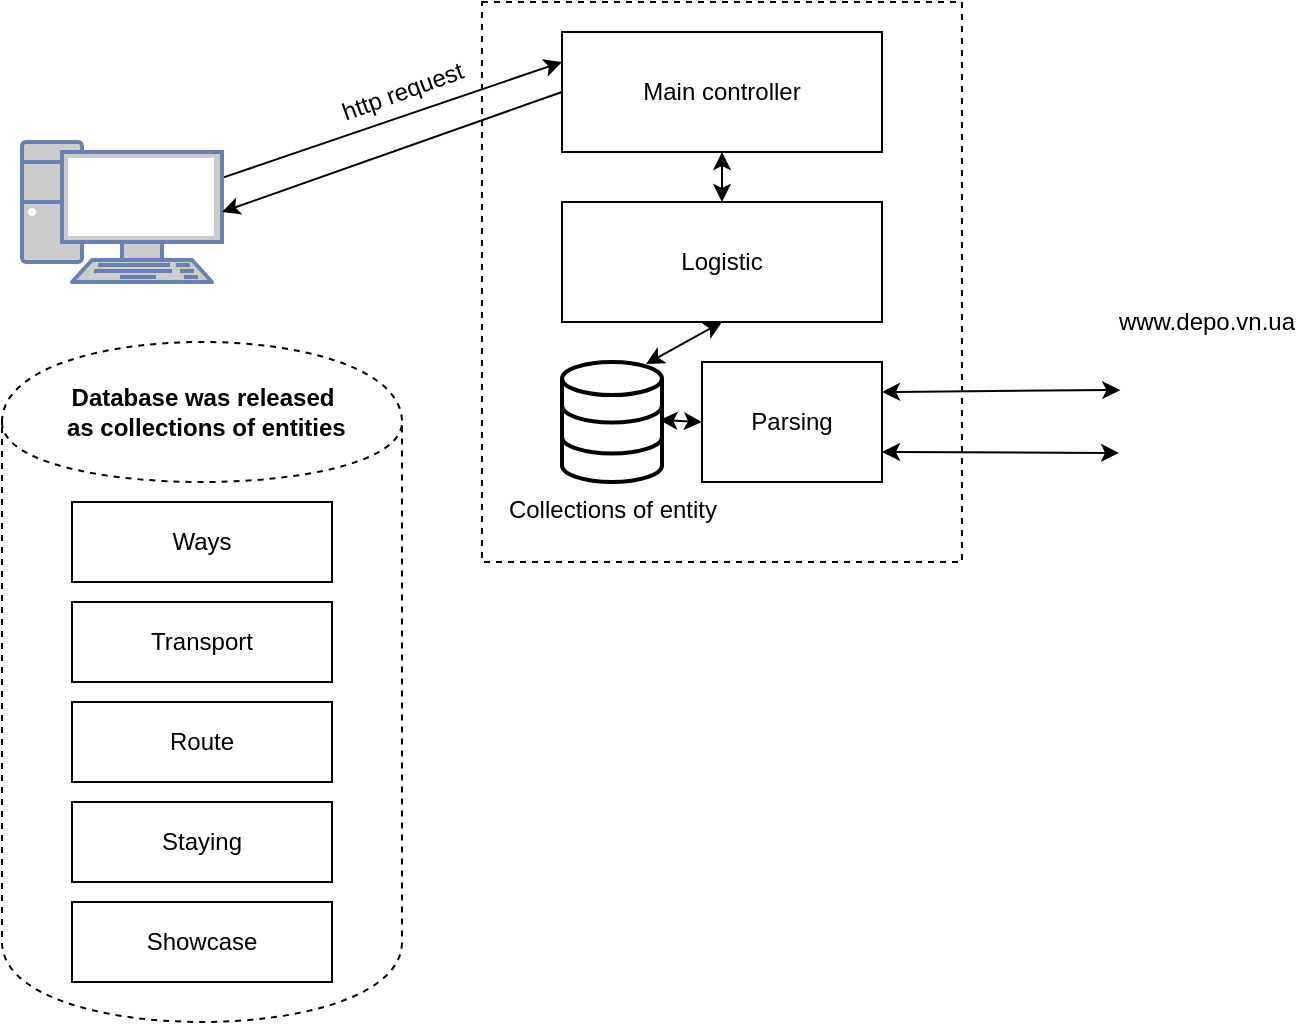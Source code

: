<mxfile version="12.7.4" type="github"><diagram id="Cu7GFi6WeDnMSQbsIeSa" name="Page-1"><mxGraphModel dx="1102" dy="582" grid="1" gridSize="10" guides="1" tooltips="1" connect="1" arrows="1" fold="1" page="1" pageScale="1" pageWidth="827" pageHeight="1169" math="0" shadow="0"><root><mxCell id="0"/><mxCell id="1" parent="0"/><mxCell id="1kECbc8zbR8TZRc_CpHI-2" value="" style="rounded=0;whiteSpace=wrap;html=1;dashed=1;" vertex="1" parent="1"><mxGeometry x="280" y="30" width="240" height="280" as="geometry"/></mxCell><mxCell id="1kECbc8zbR8TZRc_CpHI-12" style="rounded=0;orthogonalLoop=1;jettySize=auto;html=1;exitX=0;exitY=0.5;exitDx=0;exitDy=0;entryX=0.975;entryY=0.483;entryDx=0;entryDy=0;entryPerimeter=0;startArrow=classic;startFill=1;" edge="1" parent="1" source="1kECbc8zbR8TZRc_CpHI-1" target="1kECbc8zbR8TZRc_CpHI-7"><mxGeometry relative="1" as="geometry"/></mxCell><mxCell id="1kECbc8zbR8TZRc_CpHI-13" style="edgeStyle=none;rounded=0;orthogonalLoop=1;jettySize=auto;html=1;exitX=1;exitY=0.25;exitDx=0;exitDy=0;startArrow=classic;startFill=1;entryX=-0.01;entryY=0.164;entryDx=0;entryDy=0;entryPerimeter=0;" edge="1" parent="1" source="1kECbc8zbR8TZRc_CpHI-1" target="1kECbc8zbR8TZRc_CpHI-8"><mxGeometry relative="1" as="geometry"><mxPoint x="580" y="150" as="targetPoint"/></mxGeometry></mxCell><mxCell id="1kECbc8zbR8TZRc_CpHI-1" value="Parsing" style="rounded=0;whiteSpace=wrap;html=1;" vertex="1" parent="1"><mxGeometry x="390" y="210" width="90" height="60" as="geometry"/></mxCell><mxCell id="1kECbc8zbR8TZRc_CpHI-4" style="rounded=0;orthogonalLoop=1;jettySize=auto;html=1;startArrow=none;startFill=0;entryX=0;entryY=0.25;entryDx=0;entryDy=0;" edge="1" parent="1" source="1kECbc8zbR8TZRc_CpHI-3" target="1kECbc8zbR8TZRc_CpHI-9"><mxGeometry relative="1" as="geometry"><mxPoint x="180" y="250" as="targetPoint"/></mxGeometry></mxCell><mxCell id="1kECbc8zbR8TZRc_CpHI-3" value="" style="fontColor=#0066CC;verticalAlign=top;verticalLabelPosition=bottom;labelPosition=center;align=center;html=1;outlineConnect=0;fillColor=#CCCCCC;strokeColor=#6881B3;gradientColor=none;gradientDirection=north;strokeWidth=2;shape=mxgraph.networks.pc;" vertex="1" parent="1"><mxGeometry x="50" y="100" width="100" height="70" as="geometry"/></mxCell><mxCell id="1kECbc8zbR8TZRc_CpHI-5" value="http request" style="text;html=1;align=center;verticalAlign=middle;resizable=0;points=[];autosize=1;rotation=340;" vertex="1" parent="1"><mxGeometry x="200" y="65" width="80" height="20" as="geometry"/></mxCell><mxCell id="1kECbc8zbR8TZRc_CpHI-7" value="Collections of entity" style="html=1;verticalLabelPosition=bottom;align=center;labelBackgroundColor=#ffffff;verticalAlign=top;strokeWidth=2;shadow=0;dashed=0;shape=mxgraph.ios7.icons.data;" vertex="1" parent="1"><mxGeometry x="320" y="210" width="50" height="60" as="geometry"/></mxCell><mxCell id="1kECbc8zbR8TZRc_CpHI-8" value="" style="outlineConnect=0;dashed=0;verticalLabelPosition=bottom;verticalAlign=top;align=center;html=1;fontSize=12;fontStyle=0;aspect=fixed;pointerEvents=1;shape=mxgraph.aws4.traditional_server;" vertex="1" parent="1"><mxGeometry x="600" y="200" width="83.65" height="145" as="geometry"/></mxCell><mxCell id="1kECbc8zbR8TZRc_CpHI-9" value="Main controller" style="rounded=0;whiteSpace=wrap;html=1;" vertex="1" parent="1"><mxGeometry x="320" y="45" width="160" height="60" as="geometry"/></mxCell><mxCell id="1kECbc8zbR8TZRc_CpHI-15" style="edgeStyle=none;rounded=0;orthogonalLoop=1;jettySize=auto;html=1;exitX=1;exitY=0.75;exitDx=0;exitDy=0;startArrow=classic;startFill=1;entryX=-0.018;entryY=0.382;entryDx=0;entryDy=0;entryPerimeter=0;" edge="1" parent="1" source="1kECbc8zbR8TZRc_CpHI-1" target="1kECbc8zbR8TZRc_CpHI-8"><mxGeometry relative="1" as="geometry"><mxPoint x="480" y="170.75" as="sourcePoint"/><mxPoint x="590" y="255" as="targetPoint"/></mxGeometry></mxCell><mxCell id="1kECbc8zbR8TZRc_CpHI-22" style="edgeStyle=none;rounded=0;orthogonalLoop=1;jettySize=auto;html=1;exitX=0.5;exitY=1;exitDx=0;exitDy=0;entryX=0.84;entryY=0.017;entryDx=0;entryDy=0;entryPerimeter=0;startArrow=classic;startFill=1;endArrow=classic;endFill=1;" edge="1" parent="1" source="1kECbc8zbR8TZRc_CpHI-18" target="1kECbc8zbR8TZRc_CpHI-7"><mxGeometry relative="1" as="geometry"/></mxCell><mxCell id="1kECbc8zbR8TZRc_CpHI-18" value="Logistic" style="rounded=0;whiteSpace=wrap;html=1;" vertex="1" parent="1"><mxGeometry x="320" y="130" width="160" height="60" as="geometry"/></mxCell><mxCell id="1kECbc8zbR8TZRc_CpHI-19" value="www.depo.vn.ua" style="text;html=1;align=center;verticalAlign=middle;resizable=0;points=[];autosize=1;" vertex="1" parent="1"><mxGeometry x="591.83" y="180" width="100" height="20" as="geometry"/></mxCell><mxCell id="1kECbc8zbR8TZRc_CpHI-11" value="" style="rounded=0;orthogonalLoop=1;jettySize=auto;html=1;startArrow=none;startFill=0;exitX=0;exitY=0.5;exitDx=0;exitDy=0;entryX=1;entryY=0.5;entryDx=0;entryDy=0;entryPerimeter=0;endArrow=classic;endFill=1;" edge="1" parent="1" source="1kECbc8zbR8TZRc_CpHI-9" target="1kECbc8zbR8TZRc_CpHI-3"><mxGeometry relative="1" as="geometry"/></mxCell><mxCell id="1kECbc8zbR8TZRc_CpHI-21" value="" style="endArrow=classic;startArrow=classic;html=1;entryX=0.5;entryY=1;entryDx=0;entryDy=0;exitX=0.5;exitY=0;exitDx=0;exitDy=0;" edge="1" parent="1" source="1kECbc8zbR8TZRc_CpHI-18" target="1kECbc8zbR8TZRc_CpHI-9"><mxGeometry width="50" height="50" relative="1" as="geometry"><mxPoint x="150" y="310" as="sourcePoint"/><mxPoint x="200" y="260" as="targetPoint"/></mxGeometry></mxCell><mxCell id="1kECbc8zbR8TZRc_CpHI-24" value="" style="shape=cylinder;whiteSpace=wrap;html=1;boundedLbl=1;backgroundOutline=1;dashed=1;" vertex="1" parent="1"><mxGeometry x="40" y="200" width="200" height="340" as="geometry"/></mxCell><mxCell id="1kECbc8zbR8TZRc_CpHI-25" value="Ways" style="rounded=0;whiteSpace=wrap;html=1;" vertex="1" parent="1"><mxGeometry x="75" y="280" width="130" height="40" as="geometry"/></mxCell><mxCell id="1kECbc8zbR8TZRc_CpHI-26" style="edgeStyle=none;rounded=0;orthogonalLoop=1;jettySize=auto;html=1;exitX=0.75;exitY=1;exitDx=0;exitDy=0;startArrow=classic;startFill=1;endArrow=classic;endFill=1;" edge="1" parent="1" source="1kECbc8zbR8TZRc_CpHI-25" target="1kECbc8zbR8TZRc_CpHI-25"><mxGeometry relative="1" as="geometry"/></mxCell><mxCell id="1kECbc8zbR8TZRc_CpHI-27" value="Transport" style="rounded=0;whiteSpace=wrap;html=1;" vertex="1" parent="1"><mxGeometry x="75" y="330" width="130" height="40" as="geometry"/></mxCell><mxCell id="1kECbc8zbR8TZRc_CpHI-28" value="Route" style="rounded=0;whiteSpace=wrap;html=1;" vertex="1" parent="1"><mxGeometry x="75" y="380" width="130" height="40" as="geometry"/></mxCell><mxCell id="1kECbc8zbR8TZRc_CpHI-29" value="Staying" style="rounded=0;whiteSpace=wrap;html=1;" vertex="1" parent="1"><mxGeometry x="75" y="430" width="130" height="40" as="geometry"/></mxCell><mxCell id="1kECbc8zbR8TZRc_CpHI-30" value="Showcase" style="rounded=0;whiteSpace=wrap;html=1;" vertex="1" parent="1"><mxGeometry x="75" y="480" width="130" height="40" as="geometry"/></mxCell><mxCell id="1kECbc8zbR8TZRc_CpHI-31" value="Database was released&lt;br&gt;&amp;nbsp;as collections of entities" style="text;html=1;align=center;verticalAlign=middle;resizable=0;points=[];autosize=1;fontStyle=1" vertex="1" parent="1"><mxGeometry x="60" y="220" width="160" height="30" as="geometry"/></mxCell></root></mxGraphModel></diagram></mxfile>